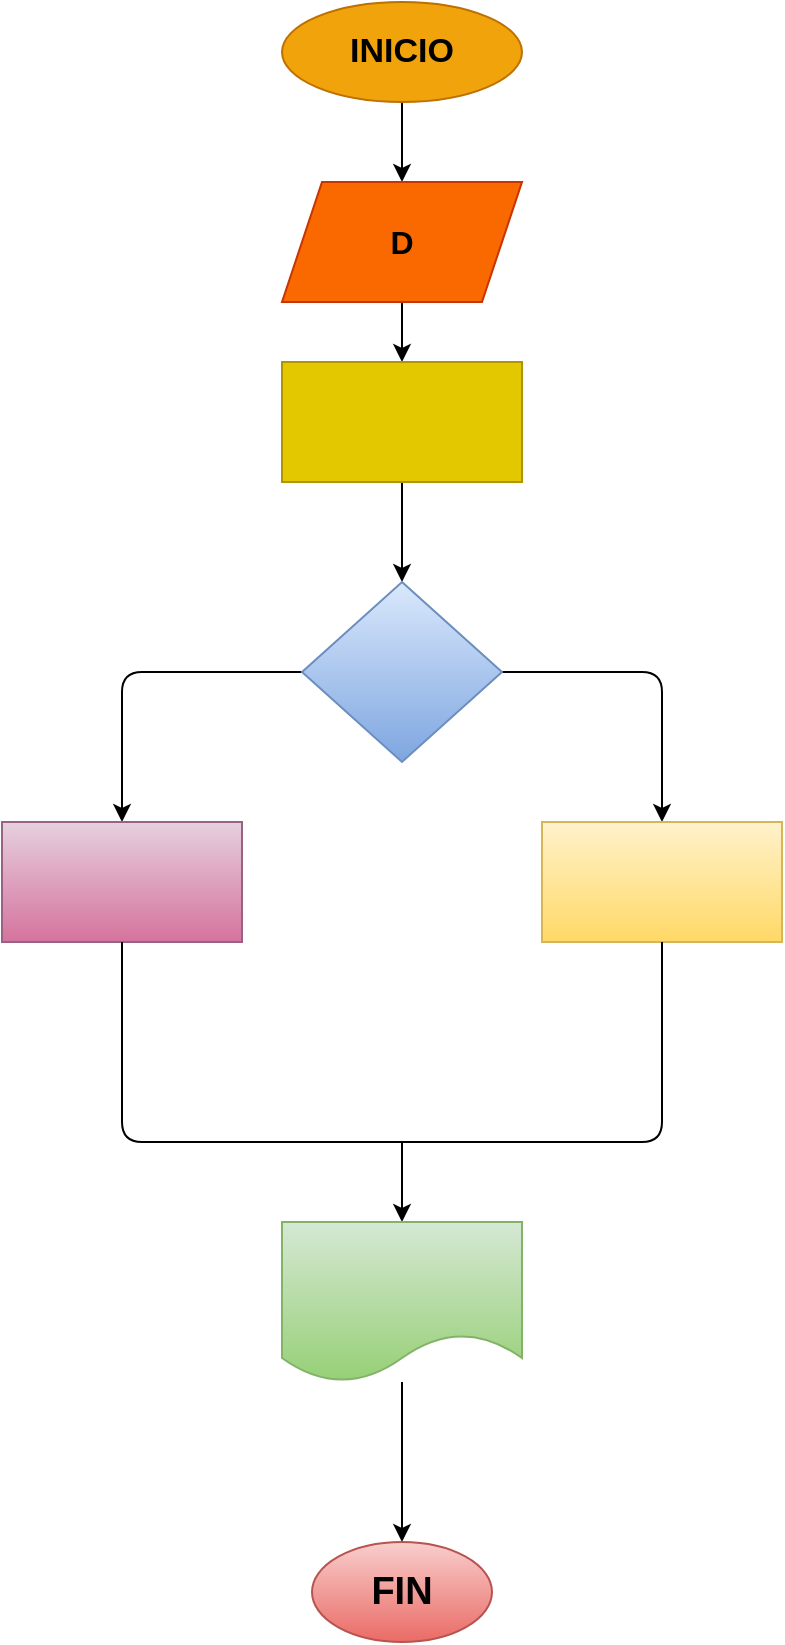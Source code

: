 <mxfile>
    <diagram id="Bj1anJqubqCUJOUw2jlB" name="Página-1">
        <mxGraphModel dx="946" dy="587" grid="1" gridSize="10" guides="1" tooltips="1" connect="1" arrows="1" fold="1" page="1" pageScale="1" pageWidth="1654" pageHeight="2336" math="0" shadow="0">
            <root>
                <mxCell id="0"/>
                <mxCell id="1" parent="0"/>
                <mxCell id="4" value="" style="edgeStyle=none;html=1;fontSize=17;" edge="1" parent="1" source="2" target="3">
                    <mxGeometry relative="1" as="geometry"/>
                </mxCell>
                <mxCell id="2" value="&lt;b&gt;&lt;font style=&quot;font-size: 17px;&quot;&gt;INICIO&lt;/font&gt;&lt;/b&gt;" style="ellipse;whiteSpace=wrap;html=1;fillColor=#f0a30a;fontColor=#000000;strokeColor=#BD7000;" vertex="1" parent="1">
                    <mxGeometry x="260" y="30" width="120" height="50" as="geometry"/>
                </mxCell>
                <mxCell id="6" value="" style="edgeStyle=none;html=1;fontSize=17;fontColor=#000000;" edge="1" parent="1" source="3" target="5">
                    <mxGeometry relative="1" as="geometry"/>
                </mxCell>
                <mxCell id="3" value="&lt;b&gt;&lt;font style=&quot;font-size: 16px;&quot;&gt;D&lt;/font&gt;&lt;/b&gt;" style="shape=parallelogram;perimeter=parallelogramPerimeter;whiteSpace=wrap;html=1;fixedSize=1;fillColor=#fa6800;fontColor=#000000;strokeColor=#C73500;" vertex="1" parent="1">
                    <mxGeometry x="260" y="120" width="120" height="60" as="geometry"/>
                </mxCell>
                <mxCell id="11" value="" style="edgeStyle=none;html=1;fontSize=17;fontColor=#000000;" edge="1" parent="1" source="5" target="9">
                    <mxGeometry relative="1" as="geometry"/>
                </mxCell>
                <mxCell id="5" value="" style="whiteSpace=wrap;html=1;fillColor=#e3c800;strokeColor=#B09500;fontColor=#000000;" vertex="1" parent="1">
                    <mxGeometry x="260" y="210" width="120" height="60" as="geometry"/>
                </mxCell>
                <mxCell id="13" value="" style="edgeStyle=none;html=1;fontSize=17;fontColor=#000000;" edge="1" parent="1" source="9" target="12">
                    <mxGeometry relative="1" as="geometry">
                        <Array as="points">
                            <mxPoint x="180" y="365"/>
                        </Array>
                    </mxGeometry>
                </mxCell>
                <mxCell id="17" value="" style="edgeStyle=none;html=1;fontSize=17;fontColor=#000000;" edge="1" parent="1" source="9" target="16">
                    <mxGeometry relative="1" as="geometry">
                        <Array as="points">
                            <mxPoint x="450" y="365"/>
                        </Array>
                    </mxGeometry>
                </mxCell>
                <mxCell id="9" value="" style="rhombus;whiteSpace=wrap;html=1;fillColor=#dae8fc;strokeColor=#6c8ebf;gradientColor=#7ea6e0;" vertex="1" parent="1">
                    <mxGeometry x="270" y="320" width="100" height="90" as="geometry"/>
                </mxCell>
                <mxCell id="12" value="" style="whiteSpace=wrap;html=1;fillColor=#e6d0de;strokeColor=#996185;gradientColor=#d5739d;" vertex="1" parent="1">
                    <mxGeometry x="120" y="440" width="120" height="60" as="geometry"/>
                </mxCell>
                <mxCell id="16" value="" style="whiteSpace=wrap;html=1;fillColor=#fff2cc;gradientColor=#ffd966;strokeColor=#d6b656;" vertex="1" parent="1">
                    <mxGeometry x="390" y="440" width="120" height="60" as="geometry"/>
                </mxCell>
                <mxCell id="20" value="" style="endArrow=none;html=1;fontSize=17;fontColor=#000000;exitX=0.5;exitY=1;exitDx=0;exitDy=0;entryX=0.5;entryY=1;entryDx=0;entryDy=0;" edge="1" parent="1" source="12" target="16">
                    <mxGeometry width="50" height="50" relative="1" as="geometry">
                        <mxPoint x="320" y="540" as="sourcePoint"/>
                        <mxPoint x="466" y="510" as="targetPoint"/>
                        <Array as="points">
                            <mxPoint x="180" y="600"/>
                            <mxPoint x="320" y="600"/>
                            <mxPoint x="450" y="600"/>
                        </Array>
                    </mxGeometry>
                </mxCell>
                <mxCell id="21" value="" style="endArrow=classic;html=1;fontSize=17;fontColor=#000000;" edge="1" parent="1">
                    <mxGeometry width="50" height="50" relative="1" as="geometry">
                        <mxPoint x="320" y="600" as="sourcePoint"/>
                        <mxPoint x="320" y="640" as="targetPoint"/>
                    </mxGeometry>
                </mxCell>
                <mxCell id="24" value="" style="edgeStyle=none;html=1;fontSize=17;fontColor=#000000;" edge="1" parent="1" source="22" target="23">
                    <mxGeometry relative="1" as="geometry"/>
                </mxCell>
                <mxCell id="22" value="" style="shape=document;whiteSpace=wrap;html=1;boundedLbl=1;fontSize=17;fillColor=#d5e8d4;gradientColor=#97d077;strokeColor=#82b366;" vertex="1" parent="1">
                    <mxGeometry x="260" y="640" width="120" height="80" as="geometry"/>
                </mxCell>
                <mxCell id="23" value="&lt;b&gt;&lt;font style=&quot;font-size: 19px;&quot;&gt;FIN&lt;/font&gt;&lt;/b&gt;" style="ellipse;whiteSpace=wrap;html=1;fontSize=17;fillColor=#f8cecc;gradientColor=#ea6b66;strokeColor=#b85450;" vertex="1" parent="1">
                    <mxGeometry x="275" y="800" width="90" height="50" as="geometry"/>
                </mxCell>
            </root>
        </mxGraphModel>
    </diagram>
</mxfile>
